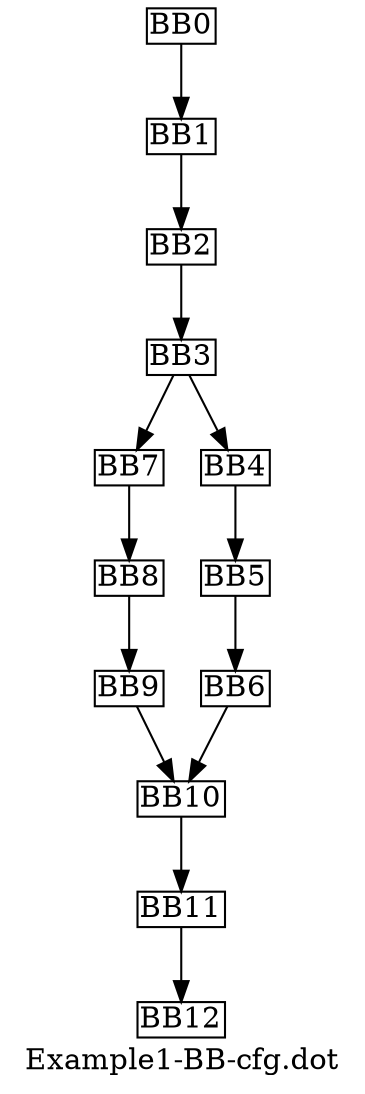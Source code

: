 digraph G {
graph[label="Example1-BB-cfg.dot"];
node[style=filled,fillcolor ="white",shape=box,margin=0.02,width=0,height=0];
BB0 -> BB1
BB1 -> BB2
BB2 -> BB3
BB3 -> BB7
BB3 -> BB4
BB4 -> BB5
BB5 -> BB6
BB6 -> BB10
BB7 -> BB8
BB8 -> BB9
BB9 -> BB10
BB10 -> BB11
BB11 -> BB12
}